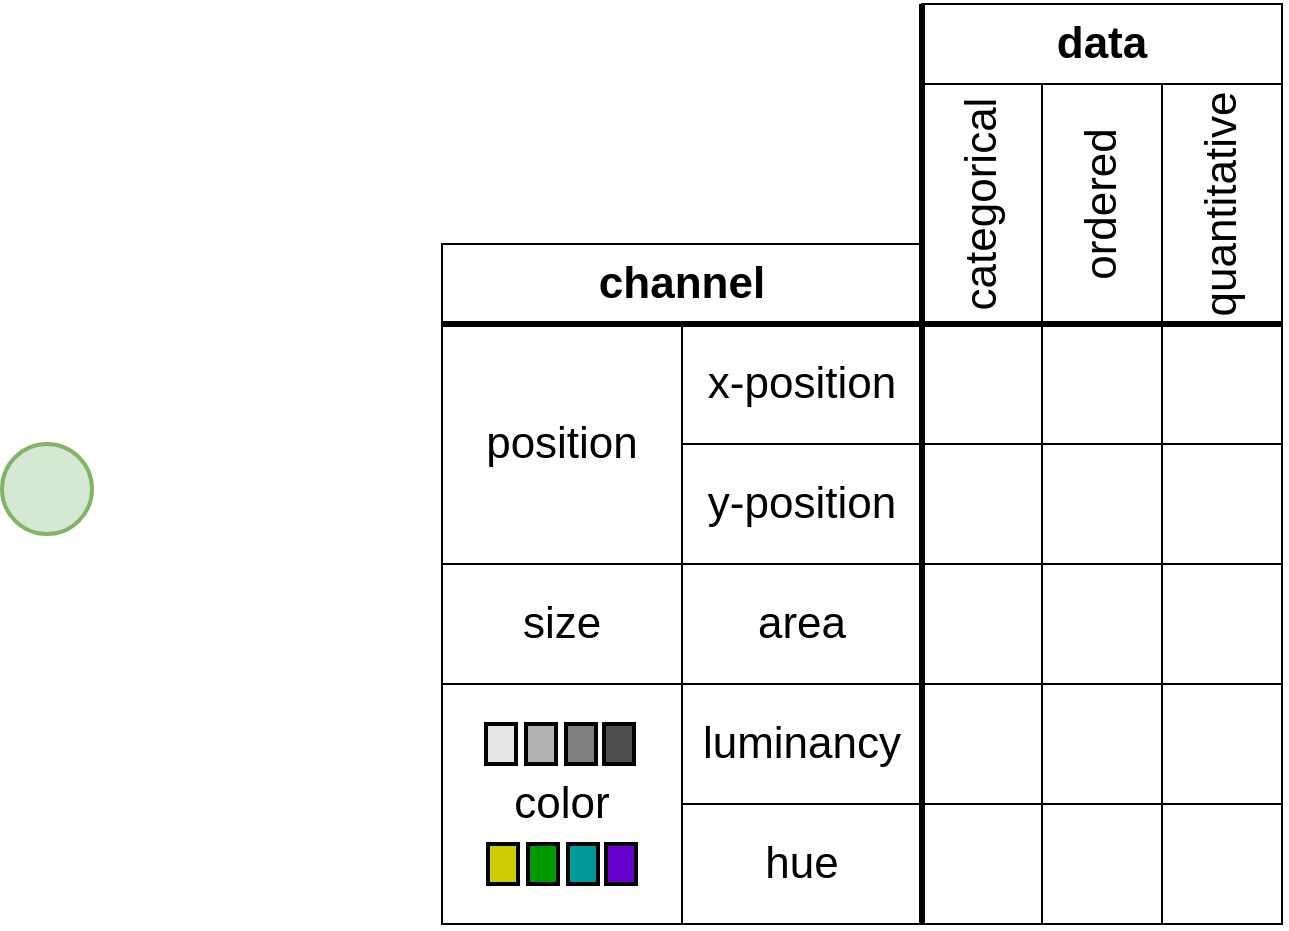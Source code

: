 <mxfile version="14.6.13" type="device"><diagram id="qIARAK_CQRZeMyr9w6wD" name="Seite-1"><mxGraphModel dx="1106" dy="1003" grid="1" gridSize="10" guides="1" tooltips="1" connect="1" arrows="1" fold="1" page="1" pageScale="1" pageWidth="827" pageHeight="1169" math="0" shadow="0"><root><mxCell id="0"/><mxCell id="1" parent="0"/><mxCell id="Rr3IUNEPvks0Kom2vaVQ-1" value="channel" style="rounded=0;whiteSpace=wrap;html=1;fontSize=22;fontStyle=1" vertex="1" parent="1"><mxGeometry x="320" y="380" width="240" height="40" as="geometry"/></mxCell><mxCell id="Rr3IUNEPvks0Kom2vaVQ-2" value="x-position" style="rounded=0;whiteSpace=wrap;html=1;fontSize=22;" vertex="1" parent="1"><mxGeometry x="440" y="420" width="120" height="60" as="geometry"/></mxCell><mxCell id="Rr3IUNEPvks0Kom2vaVQ-3" value="y-position" style="rounded=0;whiteSpace=wrap;html=1;fontSize=22;" vertex="1" parent="1"><mxGeometry x="440" y="480" width="120" height="60" as="geometry"/></mxCell><mxCell id="Rr3IUNEPvks0Kom2vaVQ-4" value="area" style="rounded=0;whiteSpace=wrap;html=1;fontSize=22;" vertex="1" parent="1"><mxGeometry x="440" y="540" width="120" height="60" as="geometry"/></mxCell><mxCell id="Rr3IUNEPvks0Kom2vaVQ-5" value="luminancy" style="rounded=0;whiteSpace=wrap;html=1;fontSize=22;" vertex="1" parent="1"><mxGeometry x="440" y="600" width="120" height="60" as="geometry"/></mxCell><mxCell id="Rr3IUNEPvks0Kom2vaVQ-6" value="hue" style="rounded=0;whiteSpace=wrap;html=1;fontSize=22;" vertex="1" parent="1"><mxGeometry x="440" y="660" width="120" height="60" as="geometry"/></mxCell><mxCell id="Rr3IUNEPvks0Kom2vaVQ-7" value="categorical" style="rounded=0;whiteSpace=wrap;html=1;rotation=-90;fontSize=22;" vertex="1" parent="1"><mxGeometry x="530" y="330" width="120" height="60" as="geometry"/></mxCell><mxCell id="Rr3IUNEPvks0Kom2vaVQ-8" value="ordered" style="rounded=0;whiteSpace=wrap;html=1;rotation=-90;fontSize=22;" vertex="1" parent="1"><mxGeometry x="590" y="330" width="120" height="60" as="geometry"/></mxCell><mxCell id="Rr3IUNEPvks0Kom2vaVQ-9" value="quantitative" style="rounded=0;whiteSpace=wrap;html=1;rotation=-90;fontSize=22;" vertex="1" parent="1"><mxGeometry x="650" y="330" width="120" height="60" as="geometry"/></mxCell><mxCell id="Rr3IUNEPvks0Kom2vaVQ-10" value="position" style="rounded=0;whiteSpace=wrap;html=1;rotation=0;fontSize=22;" vertex="1" parent="1"><mxGeometry x="320" y="420" width="120" height="120" as="geometry"/></mxCell><mxCell id="Rr3IUNEPvks0Kom2vaVQ-11" value="size" style="rounded=0;whiteSpace=wrap;html=1;rotation=0;fontSize=22;" vertex="1" parent="1"><mxGeometry x="320" y="540" width="120" height="60" as="geometry"/></mxCell><mxCell id="Rr3IUNEPvks0Kom2vaVQ-12" value="color" style="rounded=0;whiteSpace=wrap;html=1;rotation=0;fontSize=22;" vertex="1" parent="1"><mxGeometry x="320" y="600" width="120" height="120" as="geometry"/></mxCell><mxCell id="Rr3IUNEPvks0Kom2vaVQ-14" value="" style="rounded=0;whiteSpace=wrap;html=1;fontSize=22;" vertex="1" parent="1"><mxGeometry x="560" y="420" width="60" height="60" as="geometry"/></mxCell><mxCell id="Rr3IUNEPvks0Kom2vaVQ-15" value="" style="rounded=0;whiteSpace=wrap;html=1;fontSize=22;" vertex="1" parent="1"><mxGeometry x="620" y="420" width="60" height="60" as="geometry"/></mxCell><mxCell id="Rr3IUNEPvks0Kom2vaVQ-16" value="" style="rounded=0;whiteSpace=wrap;html=1;fontSize=22;" vertex="1" parent="1"><mxGeometry x="680" y="420" width="60" height="60" as="geometry"/></mxCell><mxCell id="Rr3IUNEPvks0Kom2vaVQ-17" value="" style="rounded=0;whiteSpace=wrap;html=1;fontSize=22;" vertex="1" parent="1"><mxGeometry x="560" y="480" width="60" height="60" as="geometry"/></mxCell><mxCell id="Rr3IUNEPvks0Kom2vaVQ-18" value="" style="rounded=0;whiteSpace=wrap;html=1;fontSize=22;" vertex="1" parent="1"><mxGeometry x="620" y="480" width="60" height="60" as="geometry"/></mxCell><mxCell id="Rr3IUNEPvks0Kom2vaVQ-19" value="" style="rounded=0;whiteSpace=wrap;html=1;fontSize=22;" vertex="1" parent="1"><mxGeometry x="680" y="480" width="60" height="60" as="geometry"/></mxCell><mxCell id="Rr3IUNEPvks0Kom2vaVQ-20" value="" style="rounded=0;whiteSpace=wrap;html=1;fontSize=22;" vertex="1" parent="1"><mxGeometry x="560" y="540" width="60" height="60" as="geometry"/></mxCell><mxCell id="Rr3IUNEPvks0Kom2vaVQ-21" value="" style="rounded=0;whiteSpace=wrap;html=1;fontSize=22;" vertex="1" parent="1"><mxGeometry x="620" y="540" width="60" height="60" as="geometry"/></mxCell><mxCell id="Rr3IUNEPvks0Kom2vaVQ-22" value="" style="rounded=0;whiteSpace=wrap;html=1;fontSize=22;" vertex="1" parent="1"><mxGeometry x="680" y="540" width="60" height="60" as="geometry"/></mxCell><mxCell id="Rr3IUNEPvks0Kom2vaVQ-23" value="" style="rounded=0;whiteSpace=wrap;html=1;fontSize=22;" vertex="1" parent="1"><mxGeometry x="560" y="600" width="60" height="60" as="geometry"/></mxCell><mxCell id="Rr3IUNEPvks0Kom2vaVQ-24" value="" style="rounded=0;whiteSpace=wrap;html=1;fontSize=22;" vertex="1" parent="1"><mxGeometry x="620" y="600" width="60" height="60" as="geometry"/></mxCell><mxCell id="Rr3IUNEPvks0Kom2vaVQ-25" value="" style="rounded=0;whiteSpace=wrap;html=1;fontSize=22;" vertex="1" parent="1"><mxGeometry x="680" y="600" width="60" height="60" as="geometry"/></mxCell><mxCell id="Rr3IUNEPvks0Kom2vaVQ-26" value="" style="rounded=0;whiteSpace=wrap;html=1;fontSize=22;" vertex="1" parent="1"><mxGeometry x="560" y="660" width="60" height="60" as="geometry"/></mxCell><mxCell id="Rr3IUNEPvks0Kom2vaVQ-27" value="" style="rounded=0;whiteSpace=wrap;html=1;fontSize=22;" vertex="1" parent="1"><mxGeometry x="620" y="660" width="60" height="60" as="geometry"/></mxCell><mxCell id="Rr3IUNEPvks0Kom2vaVQ-28" value="" style="rounded=0;whiteSpace=wrap;html=1;fontSize=22;" vertex="1" parent="1"><mxGeometry x="680" y="660" width="60" height="60" as="geometry"/></mxCell><mxCell id="Rr3IUNEPvks0Kom2vaVQ-29" value="data" style="rounded=0;whiteSpace=wrap;html=1;fontSize=22;fontStyle=1" vertex="1" parent="1"><mxGeometry x="560" y="260" width="180" height="40" as="geometry"/></mxCell><mxCell id="Rr3IUNEPvks0Kom2vaVQ-30" value="" style="ellipse;whiteSpace=wrap;html=1;fontSize=22;fillColor=#d5e8d4;strokeColor=#82b366;strokeWidth=2;" vertex="1" parent="1"><mxGeometry x="100" y="480" width="45" height="45" as="geometry"/></mxCell><mxCell id="Rr3IUNEPvks0Kom2vaVQ-31" value="" style="rounded=0;whiteSpace=wrap;html=1;fontSize=22;strokeWidth=2;fillColor=#E6E6E6;" vertex="1" parent="1"><mxGeometry x="342" y="620" width="15" height="20" as="geometry"/></mxCell><mxCell id="Rr3IUNEPvks0Kom2vaVQ-32" value="" style="rounded=0;whiteSpace=wrap;html=1;fontSize=22;strokeWidth=2;fillColor=#B3B3B3;" vertex="1" parent="1"><mxGeometry x="362" y="620" width="15" height="20" as="geometry"/></mxCell><mxCell id="Rr3IUNEPvks0Kom2vaVQ-33" value="" style="rounded=0;whiteSpace=wrap;html=1;fontSize=22;strokeWidth=2;fillColor=#808080;" vertex="1" parent="1"><mxGeometry x="382" y="620" width="15" height="20" as="geometry"/></mxCell><mxCell id="Rr3IUNEPvks0Kom2vaVQ-34" value="" style="rounded=0;whiteSpace=wrap;html=1;fontSize=22;strokeWidth=2;fillColor=#4D4D4D;" vertex="1" parent="1"><mxGeometry x="401" y="620" width="15" height="20" as="geometry"/></mxCell><mxCell id="Rr3IUNEPvks0Kom2vaVQ-35" value="" style="rounded=0;whiteSpace=wrap;html=1;fontSize=22;strokeWidth=2;fillColor=#CCCC00;" vertex="1" parent="1"><mxGeometry x="343" y="680" width="15" height="20" as="geometry"/></mxCell><mxCell id="Rr3IUNEPvks0Kom2vaVQ-36" value="" style="rounded=0;whiteSpace=wrap;html=1;fontSize=22;strokeWidth=2;fillColor=#009900;" vertex="1" parent="1"><mxGeometry x="363" y="680" width="15" height="20" as="geometry"/></mxCell><mxCell id="Rr3IUNEPvks0Kom2vaVQ-37" value="" style="rounded=0;whiteSpace=wrap;html=1;fontSize=22;strokeWidth=2;fillColor=#009999;" vertex="1" parent="1"><mxGeometry x="383" y="680" width="15" height="20" as="geometry"/></mxCell><mxCell id="Rr3IUNEPvks0Kom2vaVQ-38" value="" style="rounded=0;whiteSpace=wrap;html=1;fontSize=22;strokeWidth=2;fillColor=#6600CC;" vertex="1" parent="1"><mxGeometry x="402" y="680" width="15" height="20" as="geometry"/></mxCell><mxCell id="Rr3IUNEPvks0Kom2vaVQ-39" value="" style="endArrow=none;html=1;fontSize=22;entryX=0;entryY=1;entryDx=0;entryDy=0;exitX=0;exitY=0;exitDx=0;exitDy=0;strokeWidth=3;" edge="1" parent="1" source="Rr3IUNEPvks0Kom2vaVQ-10" target="Rr3IUNEPvks0Kom2vaVQ-9"><mxGeometry width="50" height="50" relative="1" as="geometry"><mxPoint x="100" y="410" as="sourcePoint"/><mxPoint x="150" y="360" as="targetPoint"/></mxGeometry></mxCell><mxCell id="Rr3IUNEPvks0Kom2vaVQ-41" value="" style="endArrow=none;html=1;fontSize=22;strokeWidth=3;exitX=0;exitY=1;exitDx=0;exitDy=0;entryX=0;entryY=0;entryDx=0;entryDy=0;" edge="1" parent="1" source="Rr3IUNEPvks0Kom2vaVQ-26" target="Rr3IUNEPvks0Kom2vaVQ-29"><mxGeometry width="50" height="50" relative="1" as="geometry"><mxPoint x="340" y="320" as="sourcePoint"/><mxPoint x="560" y="420" as="targetPoint"/></mxGeometry></mxCell></root></mxGraphModel></diagram></mxfile>